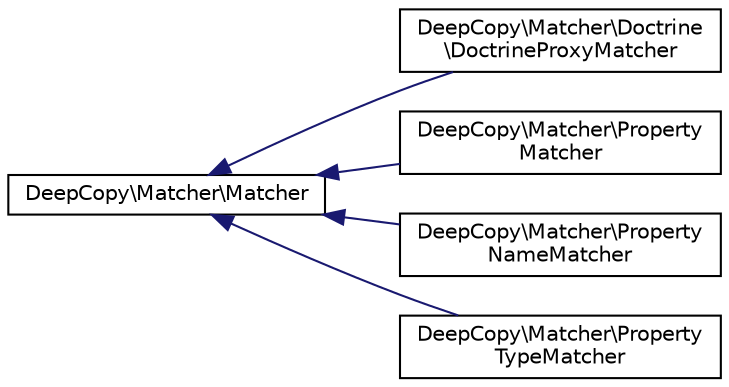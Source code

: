 digraph "Graphical Class Hierarchy"
{
  edge [fontname="Helvetica",fontsize="10",labelfontname="Helvetica",labelfontsize="10"];
  node [fontname="Helvetica",fontsize="10",shape=record];
  rankdir="LR";
  Node0 [label="DeepCopy\\Matcher\\Matcher",height=0.2,width=0.4,color="black", fillcolor="white", style="filled",URL="$interfaceDeepCopy_1_1Matcher_1_1Matcher.html"];
  Node0 -> Node1 [dir="back",color="midnightblue",fontsize="10",style="solid",fontname="Helvetica"];
  Node1 [label="DeepCopy\\Matcher\\Doctrine\l\\DoctrineProxyMatcher",height=0.2,width=0.4,color="black", fillcolor="white", style="filled",URL="$classDeepCopy_1_1Matcher_1_1Doctrine_1_1DoctrineProxyMatcher.html"];
  Node0 -> Node2 [dir="back",color="midnightblue",fontsize="10",style="solid",fontname="Helvetica"];
  Node2 [label="DeepCopy\\Matcher\\Property\lMatcher",height=0.2,width=0.4,color="black", fillcolor="white", style="filled",URL="$classDeepCopy_1_1Matcher_1_1PropertyMatcher.html"];
  Node0 -> Node3 [dir="back",color="midnightblue",fontsize="10",style="solid",fontname="Helvetica"];
  Node3 [label="DeepCopy\\Matcher\\Property\lNameMatcher",height=0.2,width=0.4,color="black", fillcolor="white", style="filled",URL="$classDeepCopy_1_1Matcher_1_1PropertyNameMatcher.html"];
  Node0 -> Node4 [dir="back",color="midnightblue",fontsize="10",style="solid",fontname="Helvetica"];
  Node4 [label="DeepCopy\\Matcher\\Property\lTypeMatcher",height=0.2,width=0.4,color="black", fillcolor="white", style="filled",URL="$classDeepCopy_1_1Matcher_1_1PropertyTypeMatcher.html"];
}
